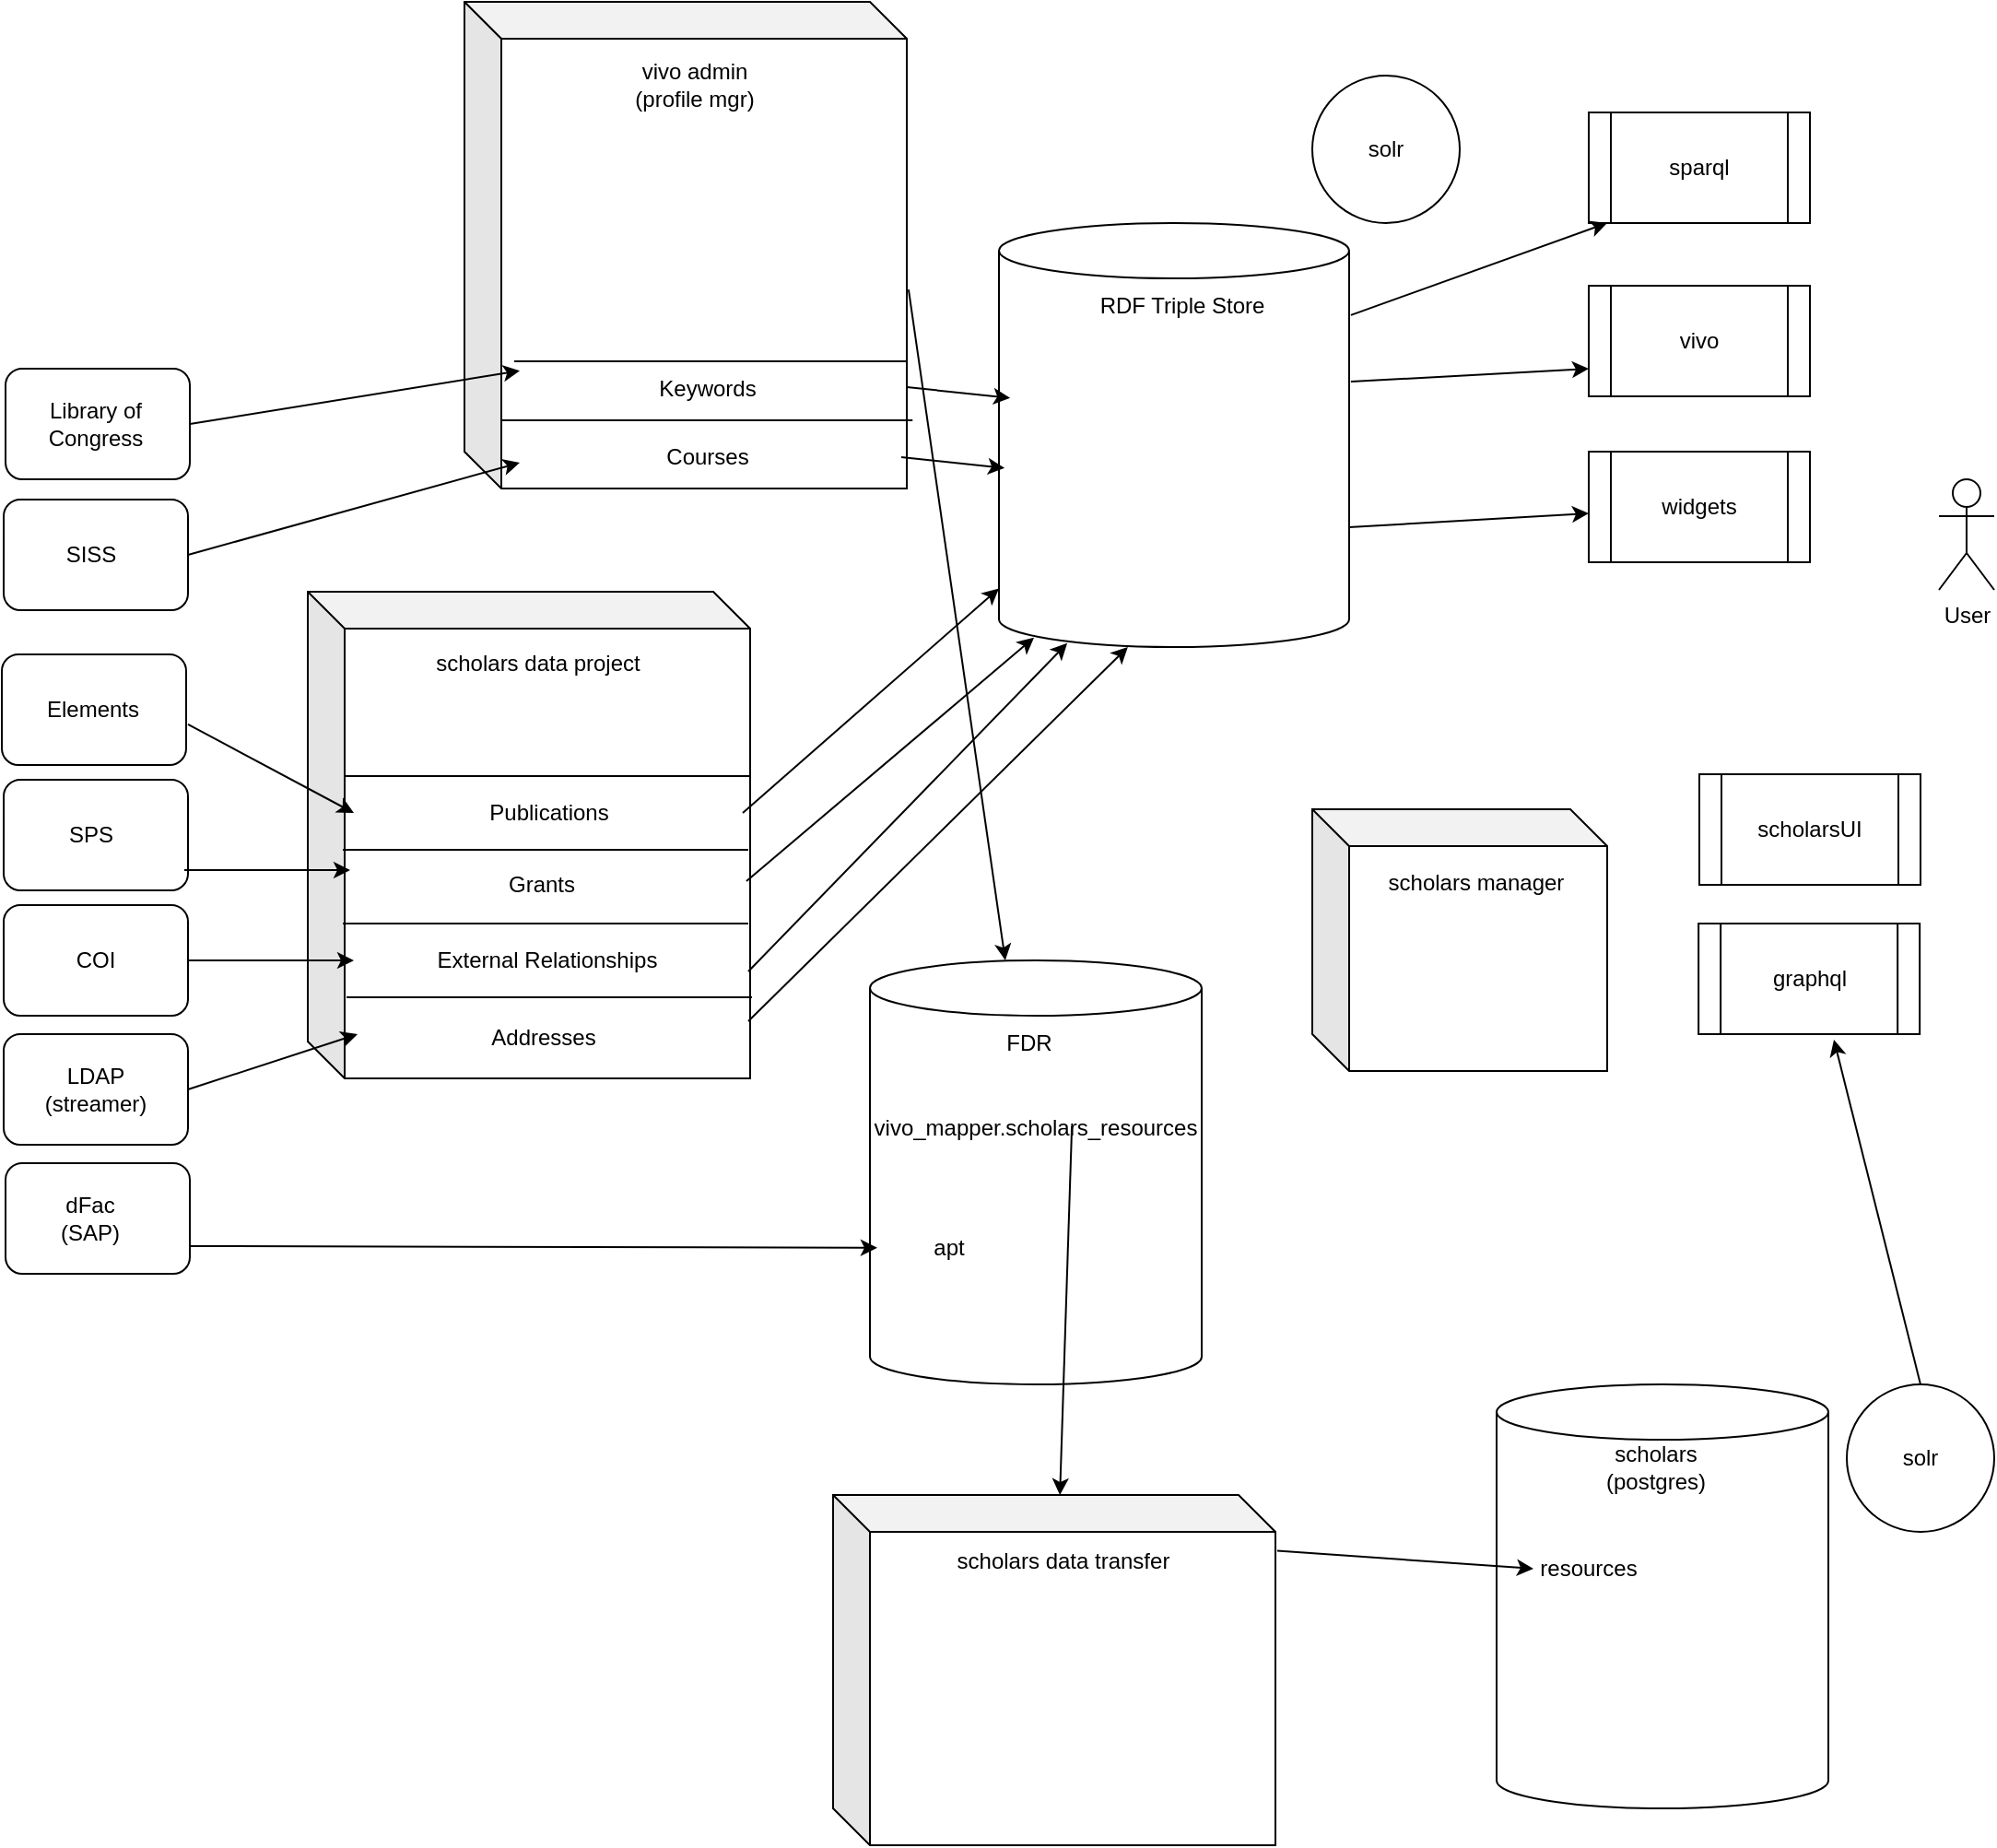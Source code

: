 <mxfile version="18.1.3" type="github">
  <diagram id="IqyoLkYpXTlPL6i7CgRo" name="Page-1">
    <mxGraphModel dx="1186" dy="729" grid="1" gridSize="10" guides="1" tooltips="1" connect="1" arrows="1" fold="1" page="1" pageScale="1" pageWidth="1200" pageHeight="1600" math="0" shadow="0">
      <root>
        <mxCell id="0" />
        <mxCell id="1" parent="0" />
        <mxCell id="lp7IjSpatS8nkD8hHzZR-74" value="" style="shape=cube;whiteSpace=wrap;html=1;boundedLbl=1;backgroundOutline=1;darkOpacity=0.05;darkOpacity2=0.1;" vertex="1" parent="1">
          <mxGeometry x="520" y="840" width="240" height="190" as="geometry" />
        </mxCell>
        <mxCell id="lp7IjSpatS8nkD8hHzZR-25" value="" style="shape=cube;whiteSpace=wrap;html=1;boundedLbl=1;backgroundOutline=1;darkOpacity=0.05;darkOpacity2=0.1;" vertex="1" parent="1">
          <mxGeometry x="235" y="350" width="240" height="264" as="geometry" />
        </mxCell>
        <mxCell id="lp7IjSpatS8nkD8hHzZR-4" value="" style="group" vertex="1" connectable="0" parent="1">
          <mxGeometry x="71" y="660" width="100" height="60" as="geometry" />
        </mxCell>
        <mxCell id="lp7IjSpatS8nkD8hHzZR-1" value="" style="rounded=1;whiteSpace=wrap;html=1;" vertex="1" parent="lp7IjSpatS8nkD8hHzZR-4">
          <mxGeometry width="100" height="60" as="geometry" />
        </mxCell>
        <mxCell id="lp7IjSpatS8nkD8hHzZR-2" value="&lt;div&gt;dFac&lt;/div&gt;&lt;div&gt;(SAP)&lt;br&gt;&lt;/div&gt;" style="text;html=1;strokeColor=none;fillColor=none;align=center;verticalAlign=middle;whiteSpace=wrap;rounded=0;" vertex="1" parent="lp7IjSpatS8nkD8hHzZR-4">
          <mxGeometry x="21" y="17" width="50" height="25" as="geometry" />
        </mxCell>
        <mxCell id="lp7IjSpatS8nkD8hHzZR-5" value="" style="group" vertex="1" connectable="0" parent="1">
          <mxGeometry x="70" y="452" width="100" height="60" as="geometry" />
        </mxCell>
        <mxCell id="lp7IjSpatS8nkD8hHzZR-6" value="" style="rounded=1;whiteSpace=wrap;html=1;" vertex="1" parent="lp7IjSpatS8nkD8hHzZR-5">
          <mxGeometry width="100" height="60" as="geometry" />
        </mxCell>
        <mxCell id="lp7IjSpatS8nkD8hHzZR-7" value="SPS" style="text;html=1;strokeColor=none;fillColor=none;align=center;verticalAlign=middle;whiteSpace=wrap;rounded=0;" vertex="1" parent="lp7IjSpatS8nkD8hHzZR-5">
          <mxGeometry x="25" y="23" width="45" height="13" as="geometry" />
        </mxCell>
        <mxCell id="lp7IjSpatS8nkD8hHzZR-12" value="" style="group" vertex="1" connectable="0" parent="1">
          <mxGeometry x="90" y="174" width="100" height="60" as="geometry" />
        </mxCell>
        <mxCell id="lp7IjSpatS8nkD8hHzZR-13" value="" style="rounded=1;whiteSpace=wrap;html=1;" vertex="1" parent="lp7IjSpatS8nkD8hHzZR-12">
          <mxGeometry x="-21" y="210" width="100" height="60" as="geometry" />
        </mxCell>
        <mxCell id="lp7IjSpatS8nkD8hHzZR-16" value="Elements" style="text;html=1;strokeColor=none;fillColor=none;align=center;verticalAlign=middle;whiteSpace=wrap;rounded=0;" vertex="1" parent="1">
          <mxGeometry x="96" y="407" width="45" height="13" as="geometry" />
        </mxCell>
        <mxCell id="lp7IjSpatS8nkD8hHzZR-17" value="COI" style="rounded=1;whiteSpace=wrap;html=1;" vertex="1" parent="1">
          <mxGeometry x="70" y="520" width="100" height="60" as="geometry" />
        </mxCell>
        <mxCell id="lp7IjSpatS8nkD8hHzZR-18" value="&lt;div&gt;LDAP &lt;br&gt;&lt;/div&gt;&lt;div&gt;(streamer)&lt;/div&gt;" style="rounded=1;whiteSpace=wrap;html=1;" vertex="1" parent="1">
          <mxGeometry x="70" y="590" width="100" height="60" as="geometry" />
        </mxCell>
        <mxCell id="lp7IjSpatS8nkD8hHzZR-35" value="" style="group" vertex="1" connectable="0" parent="1">
          <mxGeometry x="540" y="550" width="180" height="230" as="geometry" />
        </mxCell>
        <mxCell id="lp7IjSpatS8nkD8hHzZR-21" value="" style="shape=cylinder3;whiteSpace=wrap;html=1;boundedLbl=1;backgroundOutline=1;size=15;" vertex="1" parent="lp7IjSpatS8nkD8hHzZR-35">
          <mxGeometry width="180" height="230" as="geometry" />
        </mxCell>
        <mxCell id="lp7IjSpatS8nkD8hHzZR-22" value="&lt;div&gt;FDR&lt;/div&gt;" style="text;html=1;strokeColor=none;fillColor=none;align=center;verticalAlign=middle;whiteSpace=wrap;rounded=0;" vertex="1" parent="lp7IjSpatS8nkD8hHzZR-35">
          <mxGeometry x="62.609" y="30" width="46.957" height="30" as="geometry" />
        </mxCell>
        <mxCell id="lp7IjSpatS8nkD8hHzZR-23" value="&lt;div&gt;vivo_mapper.scholars_resources&lt;/div&gt;&lt;div&gt;&lt;br&gt;&lt;/div&gt;&lt;div&gt;&lt;br&gt;&lt;/div&gt;" style="text;html=1;strokeColor=none;fillColor=none;align=center;verticalAlign=middle;whiteSpace=wrap;rounded=0;" vertex="1" parent="lp7IjSpatS8nkD8hHzZR-35">
          <mxGeometry x="50.87" y="90" width="78.261" height="30" as="geometry" />
        </mxCell>
        <mxCell id="lp7IjSpatS8nkD8hHzZR-24" value="apt" style="text;html=1;strokeColor=none;fillColor=none;align=center;verticalAlign=middle;whiteSpace=wrap;rounded=0;" vertex="1" parent="lp7IjSpatS8nkD8hHzZR-35">
          <mxGeometry x="3.96" y="141" width="78.261" height="30" as="geometry" />
        </mxCell>
        <mxCell id="lp7IjSpatS8nkD8hHzZR-36" value="" style="group" vertex="1" connectable="0" parent="1">
          <mxGeometry x="610" y="150" width="190" height="230" as="geometry" />
        </mxCell>
        <mxCell id="lp7IjSpatS8nkD8hHzZR-37" value="" style="shape=cylinder3;whiteSpace=wrap;html=1;boundedLbl=1;backgroundOutline=1;size=15;" vertex="1" parent="lp7IjSpatS8nkD8hHzZR-36">
          <mxGeometry width="190" height="230" as="geometry" />
        </mxCell>
        <mxCell id="lp7IjSpatS8nkD8hHzZR-38" value="RDF Triple Store" style="text;html=1;strokeColor=none;fillColor=none;align=center;verticalAlign=middle;whiteSpace=wrap;rounded=0;" vertex="1" parent="lp7IjSpatS8nkD8hHzZR-36">
          <mxGeometry x="24.783" y="30" width="148.696" height="30" as="geometry" />
        </mxCell>
        <mxCell id="lp7IjSpatS8nkD8hHzZR-41" value="" style="group" vertex="1" connectable="0" parent="1">
          <mxGeometry x="254" y="374" width="222" height="196" as="geometry" />
        </mxCell>
        <mxCell id="lp7IjSpatS8nkD8hHzZR-20" value="scholars data project" style="text;html=1;strokeColor=none;fillColor=none;align=center;verticalAlign=middle;whiteSpace=wrap;rounded=0;" vertex="1" parent="lp7IjSpatS8nkD8hHzZR-41">
          <mxGeometry x="21" width="170" height="30" as="geometry" />
        </mxCell>
        <mxCell id="lp7IjSpatS8nkD8hHzZR-29" value="" style="endArrow=none;html=1;rounded=0;" edge="1" parent="lp7IjSpatS8nkD8hHzZR-41">
          <mxGeometry width="50" height="50" relative="1" as="geometry">
            <mxPoint x="1" y="76" as="sourcePoint" />
            <mxPoint x="221" y="76" as="targetPoint" />
          </mxGeometry>
        </mxCell>
        <mxCell id="lp7IjSpatS8nkD8hHzZR-30" value="" style="endArrow=none;html=1;rounded=0;" edge="1" parent="lp7IjSpatS8nkD8hHzZR-41">
          <mxGeometry width="50" height="50" relative="1" as="geometry">
            <mxPoint y="116" as="sourcePoint" />
            <mxPoint x="220" y="116" as="targetPoint" />
          </mxGeometry>
        </mxCell>
        <mxCell id="lp7IjSpatS8nkD8hHzZR-31" value="" style="endArrow=none;html=1;rounded=0;" edge="1" parent="lp7IjSpatS8nkD8hHzZR-41">
          <mxGeometry width="50" height="50" relative="1" as="geometry">
            <mxPoint y="156" as="sourcePoint" />
            <mxPoint x="220" y="156" as="targetPoint" />
          </mxGeometry>
        </mxCell>
        <mxCell id="lp7IjSpatS8nkD8hHzZR-32" value="" style="endArrow=none;html=1;rounded=0;" edge="1" parent="lp7IjSpatS8nkD8hHzZR-41">
          <mxGeometry width="50" height="50" relative="1" as="geometry">
            <mxPoint x="2" y="196" as="sourcePoint" />
            <mxPoint x="222" y="196" as="targetPoint" />
          </mxGeometry>
        </mxCell>
        <mxCell id="lp7IjSpatS8nkD8hHzZR-42" value="" style="shape=cube;whiteSpace=wrap;html=1;boundedLbl=1;backgroundOutline=1;darkOpacity=0.05;darkOpacity2=0.1;" vertex="1" parent="1">
          <mxGeometry x="320" y="30" width="240" height="264" as="geometry" />
        </mxCell>
        <mxCell id="lp7IjSpatS8nkD8hHzZR-43" value="&lt;div&gt;vivo admin &lt;br&gt;&lt;/div&gt;&lt;div&gt;(profile mgr)&lt;br&gt;&lt;/div&gt;" style="text;html=1;strokeColor=none;fillColor=none;align=center;verticalAlign=middle;whiteSpace=wrap;rounded=0;" vertex="1" parent="1">
          <mxGeometry x="360" y="60" width="170" height="30" as="geometry" />
        </mxCell>
        <mxCell id="lp7IjSpatS8nkD8hHzZR-44" value="" style="group" vertex="1" connectable="0" parent="1">
          <mxGeometry x="70" y="300" width="100" height="60" as="geometry" />
        </mxCell>
        <mxCell id="lp7IjSpatS8nkD8hHzZR-45" value="" style="rounded=1;whiteSpace=wrap;html=1;" vertex="1" parent="lp7IjSpatS8nkD8hHzZR-44">
          <mxGeometry width="100" height="60" as="geometry" />
        </mxCell>
        <mxCell id="lp7IjSpatS8nkD8hHzZR-46" value="SISS" style="text;html=1;strokeColor=none;fillColor=none;align=center;verticalAlign=middle;whiteSpace=wrap;rounded=0;" vertex="1" parent="lp7IjSpatS8nkD8hHzZR-44">
          <mxGeometry x="25" y="23" width="45" height="13" as="geometry" />
        </mxCell>
        <mxCell id="lp7IjSpatS8nkD8hHzZR-47" value="" style="rounded=1;whiteSpace=wrap;html=1;" vertex="1" parent="1">
          <mxGeometry x="71" y="229" width="100" height="60" as="geometry" />
        </mxCell>
        <mxCell id="lp7IjSpatS8nkD8hHzZR-48" value="Library of Congress" style="text;html=1;strokeColor=none;fillColor=none;align=center;verticalAlign=middle;whiteSpace=wrap;rounded=0;" vertex="1" parent="1">
          <mxGeometry x="90" y="244" width="60" height="30" as="geometry" />
        </mxCell>
        <mxCell id="lp7IjSpatS8nkD8hHzZR-49" value="" style="endArrow=classic;html=1;rounded=0;exitX=1;exitY=0.5;exitDx=0;exitDy=0;entryX=0.125;entryY=0.758;entryDx=0;entryDy=0;entryPerimeter=0;" edge="1" parent="1" source="lp7IjSpatS8nkD8hHzZR-47" target="lp7IjSpatS8nkD8hHzZR-42">
          <mxGeometry width="50" height="50" relative="1" as="geometry">
            <mxPoint x="360" y="410" as="sourcePoint" />
            <mxPoint x="410" y="360" as="targetPoint" />
          </mxGeometry>
        </mxCell>
        <mxCell id="lp7IjSpatS8nkD8hHzZR-50" value="" style="endArrow=classic;html=1;rounded=0;exitX=1;exitY=0.5;exitDx=0;exitDy=0;entryX=0.125;entryY=0.947;entryDx=0;entryDy=0;entryPerimeter=0;" edge="1" parent="1" source="lp7IjSpatS8nkD8hHzZR-45" target="lp7IjSpatS8nkD8hHzZR-42">
          <mxGeometry width="50" height="50" relative="1" as="geometry">
            <mxPoint x="181" y="269" as="sourcePoint" />
            <mxPoint x="330" y="215.271" as="targetPoint" />
          </mxGeometry>
        </mxCell>
        <mxCell id="lp7IjSpatS8nkD8hHzZR-53" value="" style="endArrow=classic;html=1;rounded=0;exitX=1;exitY=0.75;exitDx=0;exitDy=0;" edge="1" parent="1" source="lp7IjSpatS8nkD8hHzZR-1" target="lp7IjSpatS8nkD8hHzZR-24">
          <mxGeometry width="50" height="50" relative="1" as="geometry">
            <mxPoint x="360" y="440" as="sourcePoint" />
            <mxPoint x="410" y="390" as="targetPoint" />
          </mxGeometry>
        </mxCell>
        <mxCell id="lp7IjSpatS8nkD8hHzZR-54" value="" style="endArrow=classic;html=1;rounded=0;exitX=1;exitY=0.5;exitDx=0;exitDy=0;" edge="1" parent="1" source="lp7IjSpatS8nkD8hHzZR-17">
          <mxGeometry width="50" height="50" relative="1" as="geometry">
            <mxPoint x="360" y="440" as="sourcePoint" />
            <mxPoint x="260" y="550" as="targetPoint" />
          </mxGeometry>
        </mxCell>
        <mxCell id="lp7IjSpatS8nkD8hHzZR-55" value="External Relationships" style="text;html=1;strokeColor=none;fillColor=none;align=center;verticalAlign=middle;whiteSpace=wrap;rounded=0;" vertex="1" parent="1">
          <mxGeometry x="260" y="535" width="210" height="30" as="geometry" />
        </mxCell>
        <mxCell id="lp7IjSpatS8nkD8hHzZR-56" value="Grants" style="text;html=1;strokeColor=none;fillColor=none;align=center;verticalAlign=middle;whiteSpace=wrap;rounded=0;" vertex="1" parent="1">
          <mxGeometry x="257" y="494" width="210" height="30" as="geometry" />
        </mxCell>
        <mxCell id="lp7IjSpatS8nkD8hHzZR-57" value="" style="endArrow=classic;html=1;rounded=0;exitX=1;exitY=0.5;exitDx=0;exitDy=0;" edge="1" parent="1">
          <mxGeometry width="50" height="50" relative="1" as="geometry">
            <mxPoint x="168" y="501" as="sourcePoint" />
            <mxPoint x="258" y="501" as="targetPoint" />
          </mxGeometry>
        </mxCell>
        <mxCell id="lp7IjSpatS8nkD8hHzZR-58" value="&lt;div&gt;Publications&lt;/div&gt;" style="text;html=1;strokeColor=none;fillColor=none;align=center;verticalAlign=middle;whiteSpace=wrap;rounded=0;" vertex="1" parent="1">
          <mxGeometry x="261" y="455" width="210" height="30" as="geometry" />
        </mxCell>
        <mxCell id="lp7IjSpatS8nkD8hHzZR-59" value="" style="endArrow=classic;html=1;rounded=0;exitX=1.01;exitY=0.633;exitDx=0;exitDy=0;exitPerimeter=0;" edge="1" parent="1" source="lp7IjSpatS8nkD8hHzZR-13">
          <mxGeometry width="50" height="50" relative="1" as="geometry">
            <mxPoint x="172" y="463" as="sourcePoint" />
            <mxPoint x="260" y="470" as="targetPoint" />
          </mxGeometry>
        </mxCell>
        <mxCell id="lp7IjSpatS8nkD8hHzZR-60" value="Addresses" style="text;html=1;strokeColor=none;fillColor=none;align=center;verticalAlign=middle;whiteSpace=wrap;rounded=0;" vertex="1" parent="1">
          <mxGeometry x="258" y="577" width="210" height="30" as="geometry" />
        </mxCell>
        <mxCell id="lp7IjSpatS8nkD8hHzZR-61" value="" style="endArrow=classic;html=1;rounded=0;exitX=1;exitY=0.5;exitDx=0;exitDy=0;" edge="1" parent="1" source="lp7IjSpatS8nkD8hHzZR-18">
          <mxGeometry width="50" height="50" relative="1" as="geometry">
            <mxPoint x="172" y="590" as="sourcePoint" />
            <mxPoint x="262" y="590" as="targetPoint" />
          </mxGeometry>
        </mxCell>
        <mxCell id="lp7IjSpatS8nkD8hHzZR-62" value="" style="endArrow=none;html=1;rounded=0;entryX=1.013;entryY=0.86;entryDx=0;entryDy=0;entryPerimeter=0;exitX=0.083;exitY=0.86;exitDx=0;exitDy=0;exitPerimeter=0;" edge="1" parent="1" source="lp7IjSpatS8nkD8hHzZR-42" target="lp7IjSpatS8nkD8hHzZR-42">
          <mxGeometry width="50" height="50" relative="1" as="geometry">
            <mxPoint x="310" y="320" as="sourcePoint" />
            <mxPoint x="410" y="390" as="targetPoint" />
          </mxGeometry>
        </mxCell>
        <mxCell id="lp7IjSpatS8nkD8hHzZR-63" value="&lt;div&gt;Courses&lt;/div&gt;" style="text;html=1;strokeColor=none;fillColor=none;align=center;verticalAlign=middle;whiteSpace=wrap;rounded=0;" vertex="1" parent="1">
          <mxGeometry x="347" y="262" width="210" height="30" as="geometry" />
        </mxCell>
        <mxCell id="lp7IjSpatS8nkD8hHzZR-64" value="&lt;div&gt;Keywords&lt;/div&gt;" style="text;html=1;strokeColor=none;fillColor=none;align=center;verticalAlign=middle;whiteSpace=wrap;rounded=0;" vertex="1" parent="1">
          <mxGeometry x="347" y="225" width="210" height="30" as="geometry" />
        </mxCell>
        <mxCell id="lp7IjSpatS8nkD8hHzZR-65" value="" style="endArrow=none;html=1;rounded=0;exitX=0;exitY=0;exitDx=0;exitDy=0;" edge="1" parent="1" source="lp7IjSpatS8nkD8hHzZR-64">
          <mxGeometry width="50" height="50" relative="1" as="geometry">
            <mxPoint x="360" y="440" as="sourcePoint" />
            <mxPoint x="560" y="225" as="targetPoint" />
          </mxGeometry>
        </mxCell>
        <mxCell id="lp7IjSpatS8nkD8hHzZR-67" value="" style="endArrow=classic;html=1;rounded=0;exitX=1;exitY=0.5;exitDx=0;exitDy=0;entryX=0.016;entryY=0.578;entryDx=0;entryDy=0;entryPerimeter=0;" edge="1" parent="1" source="lp7IjSpatS8nkD8hHzZR-63" target="lp7IjSpatS8nkD8hHzZR-37">
          <mxGeometry width="50" height="50" relative="1" as="geometry">
            <mxPoint x="360" y="440" as="sourcePoint" />
            <mxPoint x="410" y="390" as="targetPoint" />
          </mxGeometry>
        </mxCell>
        <mxCell id="lp7IjSpatS8nkD8hHzZR-68" value="" style="endArrow=classic;html=1;rounded=0;exitX=1;exitY=0.5;exitDx=0;exitDy=0;entryX=0.016;entryY=0.578;entryDx=0;entryDy=0;entryPerimeter=0;" edge="1" parent="1">
          <mxGeometry width="50" height="50" relative="1" as="geometry">
            <mxPoint x="560" y="239" as="sourcePoint" />
            <mxPoint x="616.04" y="244.94" as="targetPoint" />
          </mxGeometry>
        </mxCell>
        <mxCell id="lp7IjSpatS8nkD8hHzZR-69" value="" style="endArrow=classic;html=1;rounded=0;exitX=1;exitY=0.5;exitDx=0;exitDy=0;" edge="1" parent="1" source="lp7IjSpatS8nkD8hHzZR-58" target="lp7IjSpatS8nkD8hHzZR-37">
          <mxGeometry width="50" height="50" relative="1" as="geometry">
            <mxPoint x="180" y="431.98" as="sourcePoint" />
            <mxPoint x="272" y="473" as="targetPoint" />
          </mxGeometry>
        </mxCell>
        <mxCell id="lp7IjSpatS8nkD8hHzZR-70" value="" style="endArrow=classic;html=1;rounded=0;exitX=1;exitY=0.5;exitDx=0;exitDy=0;entryX=0.1;entryY=0.978;entryDx=0;entryDy=0;entryPerimeter=0;" edge="1" parent="1" target="lp7IjSpatS8nkD8hHzZR-37">
          <mxGeometry width="50" height="50" relative="1" as="geometry">
            <mxPoint x="473" y="507" as="sourcePoint" />
            <mxPoint x="612" y="385.226" as="targetPoint" />
          </mxGeometry>
        </mxCell>
        <mxCell id="lp7IjSpatS8nkD8hHzZR-72" value="" style="endArrow=classic;html=1;rounded=0;exitX=1;exitY=0.5;exitDx=0;exitDy=0;entryX=0.195;entryY=0.991;entryDx=0;entryDy=0;entryPerimeter=0;" edge="1" parent="1" target="lp7IjSpatS8nkD8hHzZR-37">
          <mxGeometry width="50" height="50" relative="1" as="geometry">
            <mxPoint x="474" y="556" as="sourcePoint" />
            <mxPoint x="650" y="390" as="targetPoint" />
          </mxGeometry>
        </mxCell>
        <mxCell id="lp7IjSpatS8nkD8hHzZR-73" value="" style="endArrow=classic;html=1;rounded=0;exitX=1;exitY=0.5;exitDx=0;exitDy=0;entryX=0.368;entryY=1;entryDx=0;entryDy=0;entryPerimeter=0;" edge="1" parent="1" target="lp7IjSpatS8nkD8hHzZR-37">
          <mxGeometry width="50" height="50" relative="1" as="geometry">
            <mxPoint x="474" y="583" as="sourcePoint" />
            <mxPoint x="647.05" y="404.93" as="targetPoint" />
          </mxGeometry>
        </mxCell>
        <mxCell id="lp7IjSpatS8nkD8hHzZR-76" value="scholars data transfer" style="text;html=1;strokeColor=none;fillColor=none;align=center;verticalAlign=middle;whiteSpace=wrap;rounded=0;" vertex="1" parent="1">
          <mxGeometry x="565" y="861" width="160" height="30" as="geometry" />
        </mxCell>
        <mxCell id="lp7IjSpatS8nkD8hHzZR-78" value="" style="shape=cylinder3;whiteSpace=wrap;html=1;boundedLbl=1;backgroundOutline=1;size=15;" vertex="1" parent="1">
          <mxGeometry x="880" y="780" width="180" height="230" as="geometry" />
        </mxCell>
        <mxCell id="lp7IjSpatS8nkD8hHzZR-79" value="scholars (postgres)" style="text;html=1;strokeColor=none;fillColor=none;align=center;verticalAlign=middle;whiteSpace=wrap;rounded=0;" vertex="1" parent="1">
          <mxGeometry x="942.609" y="810" width="46.957" height="30" as="geometry" />
        </mxCell>
        <mxCell id="lp7IjSpatS8nkD8hHzZR-83" value="solr" style="ellipse;whiteSpace=wrap;html=1;aspect=fixed;" vertex="1" parent="1">
          <mxGeometry x="780" y="70" width="80" height="80" as="geometry" />
        </mxCell>
        <mxCell id="lp7IjSpatS8nkD8hHzZR-84" value="solr" style="ellipse;whiteSpace=wrap;html=1;aspect=fixed;" vertex="1" parent="1">
          <mxGeometry x="1070" y="780" width="80" height="80" as="geometry" />
        </mxCell>
        <mxCell id="lp7IjSpatS8nkD8hHzZR-85" value="" style="endArrow=classic;html=1;rounded=0;exitX=0.75;exitY=0;exitDx=0;exitDy=0;" edge="1" parent="1" source="lp7IjSpatS8nkD8hHzZR-23" target="lp7IjSpatS8nkD8hHzZR-74">
          <mxGeometry width="50" height="50" relative="1" as="geometry">
            <mxPoint x="650" y="770" as="sourcePoint" />
            <mxPoint x="760" y="830" as="targetPoint" />
          </mxGeometry>
        </mxCell>
        <mxCell id="lp7IjSpatS8nkD8hHzZR-86" value="resources" style="text;html=1;strokeColor=none;fillColor=none;align=center;verticalAlign=middle;whiteSpace=wrap;rounded=0;" vertex="1" parent="1">
          <mxGeometry x="900" y="865" width="60" height="30" as="geometry" />
        </mxCell>
        <mxCell id="lp7IjSpatS8nkD8hHzZR-88" value="" style="endArrow=classic;html=1;rounded=0;exitX=1.004;exitY=0.159;exitDx=0;exitDy=0;entryX=0;entryY=0.5;entryDx=0;entryDy=0;exitPerimeter=0;" edge="1" parent="1" source="lp7IjSpatS8nkD8hHzZR-74" target="lp7IjSpatS8nkD8hHzZR-86">
          <mxGeometry width="50" height="50" relative="1" as="geometry">
            <mxPoint x="722.57" y="680" as="sourcePoint" />
            <mxPoint x="686.562" y="810" as="targetPoint" />
          </mxGeometry>
        </mxCell>
        <mxCell id="lp7IjSpatS8nkD8hHzZR-89" value="&lt;div&gt;User&lt;/div&gt;&lt;div&gt;&lt;br&gt;&lt;/div&gt;" style="shape=umlActor;verticalLabelPosition=bottom;verticalAlign=top;html=1;outlineConnect=0;" vertex="1" parent="1">
          <mxGeometry x="1120" y="289" width="30" height="60" as="geometry" />
        </mxCell>
        <mxCell id="lp7IjSpatS8nkD8hHzZR-91" value="&lt;div&gt;sparql&lt;/div&gt;" style="shape=process;whiteSpace=wrap;html=1;backgroundOutline=1;" vertex="1" parent="1">
          <mxGeometry x="930" y="90" width="120" height="60" as="geometry" />
        </mxCell>
        <mxCell id="lp7IjSpatS8nkD8hHzZR-92" value="vivo" style="shape=process;whiteSpace=wrap;html=1;backgroundOutline=1;" vertex="1" parent="1">
          <mxGeometry x="930" y="184" width="120" height="60" as="geometry" />
        </mxCell>
        <mxCell id="lp7IjSpatS8nkD8hHzZR-93" value="&lt;div&gt;widgets&lt;/div&gt;" style="shape=process;whiteSpace=wrap;html=1;backgroundOutline=1;" vertex="1" parent="1">
          <mxGeometry x="930" y="274" width="120" height="60" as="geometry" />
        </mxCell>
        <mxCell id="lp7IjSpatS8nkD8hHzZR-94" value="graphql" style="shape=process;whiteSpace=wrap;html=1;backgroundOutline=1;" vertex="1" parent="1">
          <mxGeometry x="989.57" y="530" width="120" height="60" as="geometry" />
        </mxCell>
        <mxCell id="lp7IjSpatS8nkD8hHzZR-95" value="" style="shape=cube;whiteSpace=wrap;html=1;boundedLbl=1;backgroundOutline=1;darkOpacity=0.05;darkOpacity2=0.1;" vertex="1" parent="1">
          <mxGeometry x="780" y="468" width="160" height="142" as="geometry" />
        </mxCell>
        <mxCell id="lp7IjSpatS8nkD8hHzZR-96" value="scholarsUI" style="shape=process;whiteSpace=wrap;html=1;backgroundOutline=1;" vertex="1" parent="1">
          <mxGeometry x="990" y="449" width="120" height="60" as="geometry" />
        </mxCell>
        <mxCell id="lp7IjSpatS8nkD8hHzZR-97" value="scholars manager" style="text;html=1;strokeColor=none;fillColor=none;align=center;verticalAlign=middle;whiteSpace=wrap;rounded=0;" vertex="1" parent="1">
          <mxGeometry x="794" y="493" width="150" height="30" as="geometry" />
        </mxCell>
        <mxCell id="lp7IjSpatS8nkD8hHzZR-98" value="" style="endArrow=classic;html=1;rounded=0;exitX=0.5;exitY=0;exitDx=0;exitDy=0;entryX=0.612;entryY=1.05;entryDx=0;entryDy=0;entryPerimeter=0;" edge="1" parent="1" source="lp7IjSpatS8nkD8hHzZR-84" target="lp7IjSpatS8nkD8hHzZR-94">
          <mxGeometry width="50" height="50" relative="1" as="geometry">
            <mxPoint x="810" y="640" as="sourcePoint" />
            <mxPoint x="860" y="590" as="targetPoint" />
          </mxGeometry>
        </mxCell>
        <mxCell id="lp7IjSpatS8nkD8hHzZR-99" value="" style="endArrow=classic;html=1;rounded=0;exitX=1;exitY=0;exitDx=0;exitDy=165;exitPerimeter=0;" edge="1" parent="1" source="lp7IjSpatS8nkD8hHzZR-37" target="lp7IjSpatS8nkD8hHzZR-93">
          <mxGeometry width="50" height="50" relative="1" as="geometry">
            <mxPoint x="810" y="370" as="sourcePoint" />
            <mxPoint x="860" y="320" as="targetPoint" />
          </mxGeometry>
        </mxCell>
        <mxCell id="lp7IjSpatS8nkD8hHzZR-100" value="" style="endArrow=classic;html=1;rounded=0;exitX=1.005;exitY=0.374;exitDx=0;exitDy=0;exitPerimeter=0;entryX=0;entryY=0.75;entryDx=0;entryDy=0;" edge="1" parent="1" source="lp7IjSpatS8nkD8hHzZR-37" target="lp7IjSpatS8nkD8hHzZR-92">
          <mxGeometry width="50" height="50" relative="1" as="geometry">
            <mxPoint x="810" y="370" as="sourcePoint" />
            <mxPoint x="860" y="320" as="targetPoint" />
          </mxGeometry>
        </mxCell>
        <mxCell id="lp7IjSpatS8nkD8hHzZR-101" value="" style="endArrow=classic;html=1;rounded=0;exitX=1.005;exitY=0.217;exitDx=0;exitDy=0;exitPerimeter=0;entryX=0.083;entryY=1;entryDx=0;entryDy=0;entryPerimeter=0;" edge="1" parent="1" source="lp7IjSpatS8nkD8hHzZR-37" target="lp7IjSpatS8nkD8hHzZR-91">
          <mxGeometry width="50" height="50" relative="1" as="geometry">
            <mxPoint x="810.95" y="246.02" as="sourcePoint" />
            <mxPoint x="940" y="239" as="targetPoint" />
          </mxGeometry>
        </mxCell>
        <mxCell id="lp7IjSpatS8nkD8hHzZR-104" value="" style="endArrow=classic;html=1;rounded=0;exitX=1.004;exitY=0.591;exitDx=0;exitDy=0;exitPerimeter=0;" edge="1" parent="1" source="lp7IjSpatS8nkD8hHzZR-42" target="lp7IjSpatS8nkD8hHzZR-21">
          <mxGeometry width="50" height="50" relative="1" as="geometry">
            <mxPoint x="180" y="340" as="sourcePoint" />
            <mxPoint x="360" y="290.008" as="targetPoint" />
          </mxGeometry>
        </mxCell>
      </root>
    </mxGraphModel>
  </diagram>
</mxfile>

